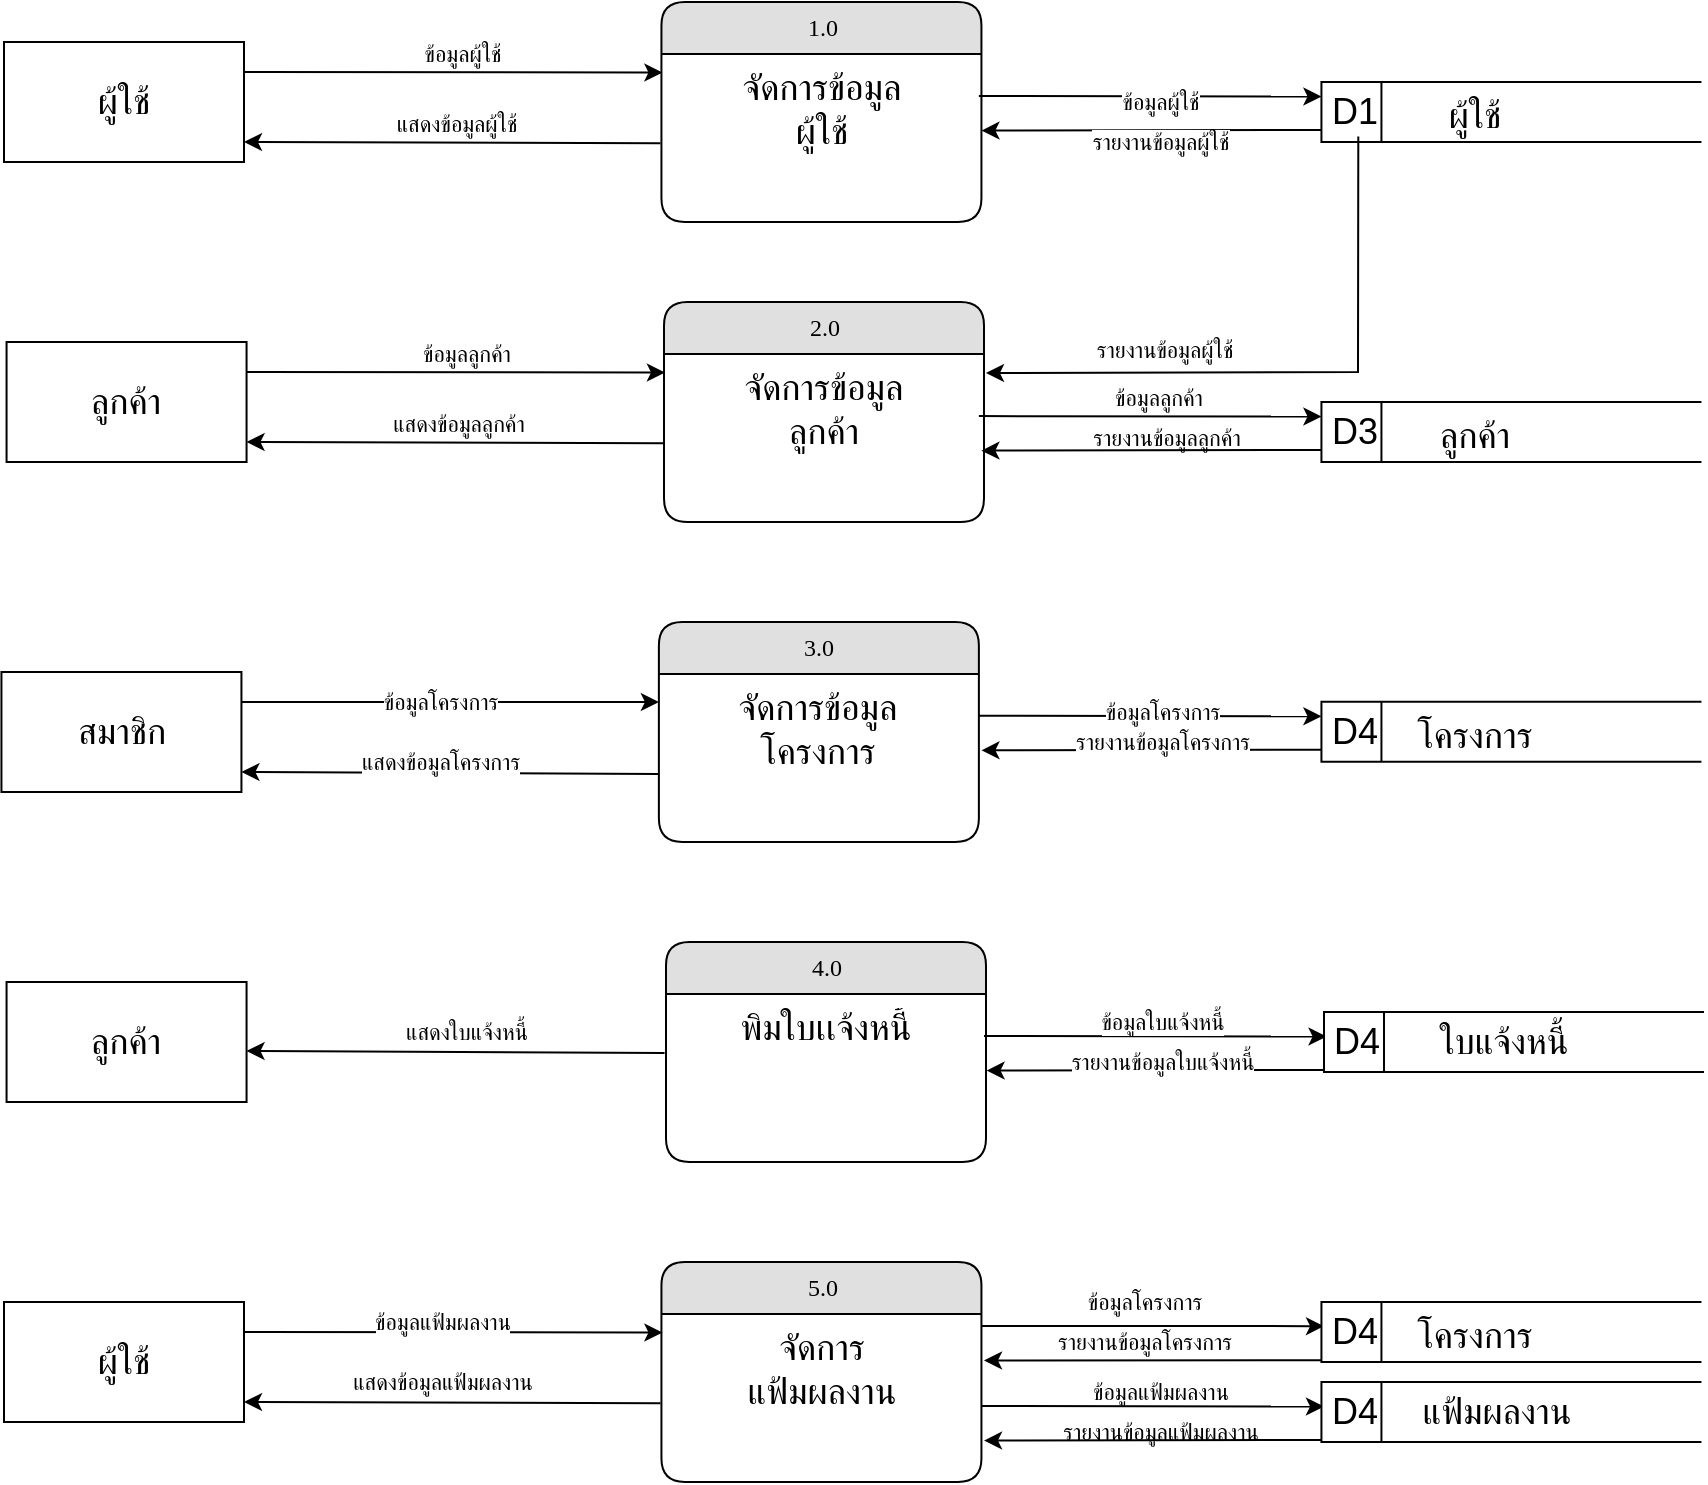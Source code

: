 <mxfile version="25.0.1">
  <diagram name="Page-1" id="b520641d-4fe3-3701-9064-5fc419738815">
    <mxGraphModel dx="2458" dy="549" grid="1" gridSize="10" guides="1" tooltips="1" connect="1" arrows="1" fold="1" page="1" pageScale="1" pageWidth="1100" pageHeight="850" background="none" math="0" shadow="0">
      <root>
        <mxCell id="0" />
        <mxCell id="1" parent="0" />
        <mxCell id="21ea969265ad0168-14" value="1.0" style="swimlane;html=1;fontStyle=0;childLayout=stackLayout;horizontal=1;startSize=26;fillColor=#e0e0e0;horizontalStack=0;resizeParent=1;resizeLast=0;collapsible=1;marginBottom=0;swimlaneFillColor=#ffffff;align=center;rounded=1;shadow=0;comic=0;labelBackgroundColor=none;strokeWidth=1;fontFamily=Verdana;fontSize=12" parent="1" vertex="1">
          <mxGeometry x="-71.28" y="60" width="160" height="110" as="geometry" />
        </mxCell>
        <mxCell id="21ea969265ad0168-15" value="&lt;span style=&quot;font-size: 18px;&quot;&gt;จัดการข้อมูล&lt;br&gt;ผู้ใช้&lt;/span&gt;" style="text;html=1;strokeColor=none;fillColor=none;spacingLeft=4;spacingRight=4;whiteSpace=wrap;overflow=hidden;rotatable=0;points=[[0,0.5],[1,0.5]];portConstraint=eastwest;align=center;" parent="21ea969265ad0168-14" vertex="1">
          <mxGeometry y="26" width="160" height="54" as="geometry" />
        </mxCell>
        <mxCell id="J-rECzXJLJKtCDADrSuw-3" value="&lt;span style=&quot;font-size: 18px; text-wrap-mode: nowrap;&quot;&gt;ผู้ใช้&lt;/span&gt;" style="rounded=0;whiteSpace=wrap;html=1;" parent="1" vertex="1">
          <mxGeometry x="-400" y="80" width="120" height="60" as="geometry" />
        </mxCell>
        <mxCell id="J-rECzXJLJKtCDADrSuw-29" value="3.0" style="swimlane;html=1;fontStyle=0;childLayout=stackLayout;horizontal=1;startSize=26;fillColor=#e0e0e0;horizontalStack=0;resizeParent=1;resizeLast=0;collapsible=1;marginBottom=0;swimlaneFillColor=#ffffff;align=center;rounded=1;shadow=0;comic=0;labelBackgroundColor=none;strokeWidth=1;fontFamily=Verdana;fontSize=12" parent="1" vertex="1">
          <mxGeometry x="-72.56" y="370" width="160" height="110" as="geometry" />
        </mxCell>
        <mxCell id="J-rECzXJLJKtCDADrSuw-30" value="&lt;span style=&quot;font-size: 18px;&quot;&gt;จัดการข้อมูล&lt;/span&gt;&lt;div&gt;&lt;span style=&quot;font-size: 18px;&quot;&gt;โครงการ&lt;/span&gt;&lt;/div&gt;" style="text;html=1;strokeColor=none;fillColor=none;spacingLeft=4;spacingRight=4;whiteSpace=wrap;overflow=hidden;rotatable=0;points=[[0,0.5],[1,0.5]];portConstraint=eastwest;align=center;" parent="J-rECzXJLJKtCDADrSuw-29" vertex="1">
          <mxGeometry y="26" width="160" height="54" as="geometry" />
        </mxCell>
        <mxCell id="J-rECzXJLJKtCDADrSuw-31" value="" style="endArrow=classic;html=1;rounded=0;exitX=1;exitY=0.25;exitDx=0;exitDy=0;entryX=0.003;entryY=0.172;entryDx=0;entryDy=0;entryPerimeter=0;" parent="1" source="J-rECzXJLJKtCDADrSuw-3" target="21ea969265ad0168-15" edge="1">
          <mxGeometry width="50" height="50" relative="1" as="geometry">
            <mxPoint x="-261.28" y="90" as="sourcePoint" />
            <mxPoint x="-67.76" y="92.404" as="targetPoint" />
            <Array as="points" />
          </mxGeometry>
        </mxCell>
        <mxCell id="J-rECzXJLJKtCDADrSuw-40" value="ข้อมูลผู้ใช้" style="edgeLabel;html=1;align=center;verticalAlign=middle;resizable=0;points=[];rotation=0;" parent="J-rECzXJLJKtCDADrSuw-31" vertex="1" connectable="0">
          <mxGeometry x="-0.064" y="2" relative="1" as="geometry">
            <mxPoint x="11" y="-7" as="offset" />
          </mxGeometry>
        </mxCell>
        <mxCell id="J-rECzXJLJKtCDADrSuw-32" value="" style="endArrow=classic;html=1;rounded=0;exitX=-0.003;exitY=0.826;exitDx=0;exitDy=0;entryX=1;entryY=0.833;entryDx=0;entryDy=0;entryPerimeter=0;exitPerimeter=0;" parent="1" source="21ea969265ad0168-15" target="J-rECzXJLJKtCDADrSuw-3" edge="1">
          <mxGeometry width="50" height="50" relative="1" as="geometry">
            <mxPoint x="-71.28" y="122" as="sourcePoint" />
            <mxPoint x="-261.28" y="120" as="targetPoint" />
            <Array as="points" />
          </mxGeometry>
        </mxCell>
        <mxCell id="J-rECzXJLJKtCDADrSuw-41" value="แสดงข้อมูลผู้ใช้" style="edgeLabel;html=1;align=center;verticalAlign=middle;resizable=0;points=[];" parent="J-rECzXJLJKtCDADrSuw-32" vertex="1" connectable="0">
          <mxGeometry x="0.072" y="-2" relative="1" as="geometry">
            <mxPoint x="9" y="-8" as="offset" />
          </mxGeometry>
        </mxCell>
        <mxCell id="J-rECzXJLJKtCDADrSuw-49" value="" style="group" parent="1" vertex="1" connectable="0">
          <mxGeometry x="258.72" y="100" width="190" height="30" as="geometry" />
        </mxCell>
        <mxCell id="J-rECzXJLJKtCDADrSuw-50" value="&lt;font style=&quot;font-size: 18px;&quot;&gt;D1&lt;/font&gt;" style="html=1;dashed=0;whiteSpace=wrap;shape=mxgraph.dfd.dataStoreID;align=left;spacingLeft=3;points=[[0,0],[0.5,0],[1,0],[0,0.5],[1,0.5],[0,1],[0.5,1],[1,1]];container=0;" parent="J-rECzXJLJKtCDADrSuw-49" vertex="1">
          <mxGeometry width="190" height="30" as="geometry" />
        </mxCell>
        <mxCell id="J-rECzXJLJKtCDADrSuw-51" value="&lt;font style=&quot;font-size: 18px; font-weight: normal;&quot;&gt;ผู้ใช้&lt;/font&gt;" style="text;strokeColor=none;fillColor=none;html=1;fontSize=24;fontStyle=1;verticalAlign=middle;align=center;container=0;" parent="J-rECzXJLJKtCDADrSuw-49" vertex="1">
          <mxGeometry x="28.5" width="95" height="30" as="geometry" />
        </mxCell>
        <mxCell id="J-rECzXJLJKtCDADrSuw-52" value="" style="endArrow=classic;html=1;rounded=0;exitX=0.992;exitY=0.389;exitDx=0;exitDy=0;exitPerimeter=0;entryX=0;entryY=0.242;entryDx=0;entryDy=0;entryPerimeter=0;" parent="1" target="J-rECzXJLJKtCDADrSuw-50" edge="1">
          <mxGeometry width="50" height="50" relative="1" as="geometry">
            <mxPoint x="87.44" y="107.006" as="sourcePoint" />
            <mxPoint x="258.72" y="110" as="targetPoint" />
            <Array as="points" />
          </mxGeometry>
        </mxCell>
        <mxCell id="J-rECzXJLJKtCDADrSuw-54" value="" style="endArrow=classic;html=1;rounded=0;exitX=-0.001;exitY=0.799;exitDx=0;exitDy=0;exitPerimeter=0;entryX=1;entryY=0.709;entryDx=0;entryDy=0;entryPerimeter=0;" parent="1" source="J-rECzXJLJKtCDADrSuw-50" edge="1">
          <mxGeometry width="50" height="50" relative="1" as="geometry">
            <mxPoint x="257.72" y="130" as="sourcePoint" />
            <mxPoint x="88.72" y="124.286" as="targetPoint" />
            <Array as="points" />
          </mxGeometry>
        </mxCell>
        <mxCell id="J-rECzXJLJKtCDADrSuw-108" value="&lt;span style=&quot;font-size: 18px;&quot;&gt;สมาชิก&lt;/span&gt;" style="rounded=0;whiteSpace=wrap;html=1;" parent="1" vertex="1">
          <mxGeometry x="-401.28" y="395" width="120" height="60" as="geometry" />
        </mxCell>
        <mxCell id="J-rECzXJLJKtCDADrSuw-109" value="" style="endArrow=classic;html=1;rounded=0;exitX=1;exitY=0.25;exitDx=0;exitDy=0;entryX=0.003;entryY=0.172;entryDx=0;entryDy=0;entryPerimeter=0;" parent="1" source="J-rECzXJLJKtCDADrSuw-108" edge="1">
          <mxGeometry width="50" height="50" relative="1" as="geometry">
            <mxPoint x="-262.56" y="405" as="sourcePoint" />
            <mxPoint x="-72.56" y="410" as="targetPoint" />
            <Array as="points" />
          </mxGeometry>
        </mxCell>
        <mxCell id="J-rECzXJLJKtCDADrSuw-111" value="" style="endArrow=classic;html=1;rounded=0;exitX=-0.003;exitY=0.826;exitDx=0;exitDy=0;entryX=1;entryY=0.833;entryDx=0;entryDy=0;entryPerimeter=0;exitPerimeter=0;" parent="1" target="J-rECzXJLJKtCDADrSuw-108" edge="1">
          <mxGeometry width="50" height="50" relative="1" as="geometry">
            <mxPoint x="-72.56" y="446" as="sourcePoint" />
            <mxPoint x="-262.56" y="435" as="targetPoint" />
            <Array as="points" />
          </mxGeometry>
        </mxCell>
        <mxCell id="J-rECzXJLJKtCDADrSuw-119" value="" style="group" parent="1" vertex="1" connectable="0">
          <mxGeometry x="258.72" y="409.88" width="190" height="30" as="geometry" />
        </mxCell>
        <mxCell id="J-rECzXJLJKtCDADrSuw-120" value="&lt;font style=&quot;font-size: 18px;&quot;&gt;D4&lt;/font&gt;" style="html=1;dashed=0;whiteSpace=wrap;shape=mxgraph.dfd.dataStoreID;align=left;spacingLeft=3;points=[[0,0],[0.5,0],[1,0],[0,0.5],[1,0.5],[0,1],[0.5,1],[1,1]];container=0;" parent="J-rECzXJLJKtCDADrSuw-119" vertex="1">
          <mxGeometry width="190" height="30" as="geometry" />
        </mxCell>
        <mxCell id="J-rECzXJLJKtCDADrSuw-121" value="&lt;span style=&quot;font-size: 18px; font-weight: 400; text-wrap-mode: wrap;&quot;&gt;โครงการ&lt;/span&gt;" style="text;strokeColor=none;fillColor=none;html=1;fontSize=24;fontStyle=1;verticalAlign=middle;align=center;container=0;" parent="J-rECzXJLJKtCDADrSuw-119" vertex="1">
          <mxGeometry x="28.5" width="95" height="30" as="geometry" />
        </mxCell>
        <mxCell id="J-rECzXJLJKtCDADrSuw-122" value="" style="endArrow=classic;html=1;rounded=0;exitX=0.992;exitY=0.389;exitDx=0;exitDy=0;exitPerimeter=0;entryX=0;entryY=0.242;entryDx=0;entryDy=0;entryPerimeter=0;" parent="1" target="J-rECzXJLJKtCDADrSuw-120" edge="1">
          <mxGeometry width="50" height="50" relative="1" as="geometry">
            <mxPoint x="87.44" y="416.886" as="sourcePoint" />
            <mxPoint x="258.72" y="419.88" as="targetPoint" />
            <Array as="points" />
          </mxGeometry>
        </mxCell>
        <mxCell id="J-rECzXJLJKtCDADrSuw-124" value="" style="endArrow=classic;html=1;rounded=0;exitX=-0.001;exitY=0.799;exitDx=0;exitDy=0;exitPerimeter=0;entryX=1;entryY=0.709;entryDx=0;entryDy=0;entryPerimeter=0;" parent="1" source="J-rECzXJLJKtCDADrSuw-120" edge="1">
          <mxGeometry width="50" height="50" relative="1" as="geometry">
            <mxPoint x="257.72" y="439.88" as="sourcePoint" />
            <mxPoint x="88.72" y="434.166" as="targetPoint" />
            <Array as="points" />
          </mxGeometry>
        </mxCell>
        <mxCell id="J-rECzXJLJKtCDADrSuw-140" value="4.0" style="swimlane;html=1;fontStyle=0;childLayout=stackLayout;horizontal=1;startSize=26;fillColor=#e0e0e0;horizontalStack=0;resizeParent=1;resizeLast=0;collapsible=1;marginBottom=0;swimlaneFillColor=#ffffff;align=center;rounded=1;shadow=0;comic=0;labelBackgroundColor=none;strokeWidth=1;fontFamily=Verdana;fontSize=12" parent="1" vertex="1">
          <mxGeometry x="-69" y="530" width="160" height="110" as="geometry" />
        </mxCell>
        <mxCell id="J-rECzXJLJKtCDADrSuw-202" value="&lt;span style=&quot;font-size: 18px;&quot;&gt;พิมใบเเจ้งหนี้&lt;/span&gt;" style="text;html=1;strokeColor=none;fillColor=none;spacingLeft=4;spacingRight=4;whiteSpace=wrap;overflow=hidden;rotatable=0;points=[[0,0.5],[1,0.5]];portConstraint=eastwest;align=center;" parent="J-rECzXJLJKtCDADrSuw-140" vertex="1">
          <mxGeometry y="26" width="160" height="54" as="geometry" />
        </mxCell>
        <mxCell id="J-rECzXJLJKtCDADrSuw-142" value="&lt;span style=&quot;font-size: 18px;&quot;&gt;ลูกค้า&lt;/span&gt;" style="rounded=0;whiteSpace=wrap;html=1;" parent="1" vertex="1">
          <mxGeometry x="-398.72" y="550" width="120" height="60" as="geometry" />
        </mxCell>
        <mxCell id="J-rECzXJLJKtCDADrSuw-159" value="" style="endArrow=classic;html=1;rounded=0;exitX=0.992;exitY=0.389;exitDx=0;exitDy=0;exitPerimeter=0;entryX=0;entryY=0.242;entryDx=0;entryDy=0;entryPerimeter=0;" parent="1" edge="1">
          <mxGeometry width="50" height="50" relative="1" as="geometry">
            <mxPoint x="90.0" y="577.006" as="sourcePoint" />
            <mxPoint x="261.28" y="577.26" as="targetPoint" />
            <Array as="points" />
          </mxGeometry>
        </mxCell>
        <mxCell id="J-rECzXJLJKtCDADrSuw-161" value="" style="endArrow=classic;html=1;rounded=0;exitX=-0.001;exitY=0.799;exitDx=0;exitDy=0;exitPerimeter=0;entryX=1;entryY=0.709;entryDx=0;entryDy=0;entryPerimeter=0;" parent="1" edge="1">
          <mxGeometry width="50" height="50" relative="1" as="geometry">
            <mxPoint x="261.09" y="593.97" as="sourcePoint" />
            <mxPoint x="91.28" y="594.286" as="targetPoint" />
            <Array as="points" />
          </mxGeometry>
        </mxCell>
        <mxCell id="J-rECzXJLJKtCDADrSuw-206" value="5.0" style="swimlane;html=1;fontStyle=0;childLayout=stackLayout;horizontal=1;startSize=26;fillColor=#e0e0e0;horizontalStack=0;resizeParent=1;resizeLast=0;collapsible=1;marginBottom=0;swimlaneFillColor=#ffffff;align=center;rounded=1;shadow=0;comic=0;labelBackgroundColor=none;strokeWidth=1;fontFamily=Verdana;fontSize=12" parent="1" vertex="1">
          <mxGeometry x="-71.28" y="690" width="160" height="110" as="geometry" />
        </mxCell>
        <mxCell id="J-rECzXJLJKtCDADrSuw-207" value="&lt;span style=&quot;font-size: 18px;&quot;&gt;จัดการ&lt;/span&gt;&lt;div&gt;&lt;span style=&quot;font-size: 18px;&quot;&gt;แฟ้มผลงาน&lt;/span&gt;&lt;/div&gt;" style="text;html=1;strokeColor=none;fillColor=none;spacingLeft=4;spacingRight=4;whiteSpace=wrap;overflow=hidden;rotatable=0;points=[[0,0.5],[1,0.5]];portConstraint=eastwest;align=center;" parent="J-rECzXJLJKtCDADrSuw-206" vertex="1">
          <mxGeometry y="26" width="160" height="54" as="geometry" />
        </mxCell>
        <mxCell id="J-rECzXJLJKtCDADrSuw-208" value="&lt;span style=&quot;font-size: 18px; text-wrap-mode: nowrap;&quot;&gt;ผู้ใช้&lt;/span&gt;" style="rounded=0;whiteSpace=wrap;html=1;" parent="1" vertex="1">
          <mxGeometry x="-400" y="710" width="120" height="60" as="geometry" />
        </mxCell>
        <mxCell id="J-rECzXJLJKtCDADrSuw-209" value="" style="endArrow=classic;html=1;rounded=0;exitX=1;exitY=0.25;exitDx=0;exitDy=0;entryX=0.003;entryY=0.172;entryDx=0;entryDy=0;entryPerimeter=0;" parent="1" source="J-rECzXJLJKtCDADrSuw-208" edge="1">
          <mxGeometry width="50" height="50" relative="1" as="geometry">
            <mxPoint x="-261.28" y="720" as="sourcePoint" />
            <mxPoint x="-70.8" y="725.288" as="targetPoint" />
            <Array as="points" />
          </mxGeometry>
        </mxCell>
        <mxCell id="J-rECzXJLJKtCDADrSuw-211" value="" style="endArrow=classic;html=1;rounded=0;exitX=-0.003;exitY=0.826;exitDx=0;exitDy=0;entryX=1;entryY=0.833;entryDx=0;entryDy=0;entryPerimeter=0;exitPerimeter=0;" parent="1" target="J-rECzXJLJKtCDADrSuw-208" edge="1">
          <mxGeometry width="50" height="50" relative="1" as="geometry">
            <mxPoint x="-71.76" y="760.604" as="sourcePoint" />
            <mxPoint x="-261.28" y="750" as="targetPoint" />
            <Array as="points" />
          </mxGeometry>
        </mxCell>
        <mxCell id="J-rECzXJLJKtCDADrSuw-235" value="" style="endArrow=classic;html=1;rounded=0;exitX=-0.003;exitY=0.826;exitDx=0;exitDy=0;entryX=1;entryY=0.833;entryDx=0;entryDy=0;entryPerimeter=0;exitPerimeter=0;" parent="1" edge="1">
          <mxGeometry width="50" height="50" relative="1" as="geometry">
            <mxPoint x="-69.72" y="585.5" as="sourcePoint" />
            <mxPoint x="-278.72" y="584.5" as="targetPoint" />
            <Array as="points" />
          </mxGeometry>
        </mxCell>
        <mxCell id="J-rECzXJLJKtCDADrSuw-236" value="แสดงใบแจ้งหนี้" style="edgeLabel;html=1;align=center;verticalAlign=middle;resizable=0;points=[];" parent="J-rECzXJLJKtCDADrSuw-235" vertex="1" connectable="0">
          <mxGeometry x="0.072" y="-2" relative="1" as="geometry">
            <mxPoint x="12" y="-8" as="offset" />
          </mxGeometry>
        </mxCell>
        <mxCell id="J-rECzXJLJKtCDADrSuw-248" value="ข้อมูลใบแจ้งหนี้" style="edgeLabel;html=1;align=center;verticalAlign=middle;resizable=0;points=[];" parent="J-rECzXJLJKtCDADrSuw-235" vertex="1" connectable="0">
          <mxGeometry x="0.072" y="-2" relative="1" as="geometry">
            <mxPoint x="360" y="-13" as="offset" />
          </mxGeometry>
        </mxCell>
        <mxCell id="J-rECzXJLJKtCDADrSuw-249" value="รายงานข้อมูลใบแจ้งหนี้" style="edgeLabel;html=1;align=center;verticalAlign=middle;resizable=0;points=[];" parent="J-rECzXJLJKtCDADrSuw-235" vertex="1" connectable="0">
          <mxGeometry x="0.072" y="-2" relative="1" as="geometry">
            <mxPoint x="360" y="7" as="offset" />
          </mxGeometry>
        </mxCell>
        <mxCell id="J-rECzXJLJKtCDADrSuw-250" value="ข้อมูลผู้ใช้" style="edgeLabel;html=1;align=center;verticalAlign=middle;resizable=0;points=[];" parent="J-rECzXJLJKtCDADrSuw-235" vertex="1" connectable="0">
          <mxGeometry x="0.072" y="-2" relative="1" as="geometry">
            <mxPoint x="359" y="-473" as="offset" />
          </mxGeometry>
        </mxCell>
        <mxCell id="J-rECzXJLJKtCDADrSuw-251" value="รายงานข้อมูลผู้ใช้" style="edgeLabel;html=1;align=center;verticalAlign=middle;resizable=0;points=[];" parent="J-rECzXJLJKtCDADrSuw-235" vertex="1" connectable="0">
          <mxGeometry x="0.072" y="-2" relative="1" as="geometry">
            <mxPoint x="359" y="-453" as="offset" />
          </mxGeometry>
        </mxCell>
        <mxCell id="J-rECzXJLJKtCDADrSuw-256" value="แสดงข้อมูลโครงการ" style="edgeLabel;html=1;align=center;verticalAlign=middle;resizable=0;points=[];" parent="J-rECzXJLJKtCDADrSuw-235" vertex="1" connectable="0">
          <mxGeometry x="0.072" y="-2" relative="1" as="geometry">
            <mxPoint x="-1" y="-143" as="offset" />
          </mxGeometry>
        </mxCell>
        <mxCell id="J-rECzXJLJKtCDADrSuw-259" value="ข้อมูลโครงการ" style="edgeLabel;html=1;align=center;verticalAlign=middle;resizable=0;points=[];" parent="J-rECzXJLJKtCDADrSuw-235" vertex="1" connectable="0">
          <mxGeometry x="0.072" y="-2" relative="1" as="geometry">
            <mxPoint x="-1" y="-173" as="offset" />
          </mxGeometry>
        </mxCell>
        <mxCell id="J-rECzXJLJKtCDADrSuw-260" value="ข้อมูลโครงการ" style="edgeLabel;html=1;align=center;verticalAlign=middle;resizable=0;points=[];" parent="J-rECzXJLJKtCDADrSuw-235" vertex="1" connectable="0">
          <mxGeometry x="0.072" y="-2" relative="1" as="geometry">
            <mxPoint x="360" y="-168" as="offset" />
          </mxGeometry>
        </mxCell>
        <mxCell id="J-rECzXJLJKtCDADrSuw-261" value="รายงานข้อมูลโครงการ" style="edgeLabel;html=1;align=center;verticalAlign=middle;resizable=0;points=[];" parent="J-rECzXJLJKtCDADrSuw-235" vertex="1" connectable="0">
          <mxGeometry x="0.072" y="-2" relative="1" as="geometry">
            <mxPoint x="360" y="-153" as="offset" />
          </mxGeometry>
        </mxCell>
        <mxCell id="J-rECzXJLJKtCDADrSuw-265" value="ข้อมูลโครงการ" style="edgeLabel;html=1;align=center;verticalAlign=middle;resizable=0;points=[];" parent="J-rECzXJLJKtCDADrSuw-235" vertex="1" connectable="0">
          <mxGeometry x="0.072" y="-2" relative="1" as="geometry">
            <mxPoint x="351" y="127" as="offset" />
          </mxGeometry>
        </mxCell>
        <mxCell id="J-rECzXJLJKtCDADrSuw-266" value="รายงานข้อมูลโครงการ" style="edgeLabel;html=1;align=center;verticalAlign=middle;resizable=0;points=[];" parent="J-rECzXJLJKtCDADrSuw-235" vertex="1" connectable="0">
          <mxGeometry x="0.072" y="-2" relative="1" as="geometry">
            <mxPoint x="351" y="147" as="offset" />
          </mxGeometry>
        </mxCell>
        <mxCell id="J-rECzXJLJKtCDADrSuw-272" value="ข้อมูลแฟ้มผลงาน" style="edgeLabel;html=1;align=center;verticalAlign=middle;resizable=0;points=[];" parent="J-rECzXJLJKtCDADrSuw-235" vertex="1" connectable="0">
          <mxGeometry x="0.072" y="-2" relative="1" as="geometry">
            <mxPoint x="359" y="172" as="offset" />
          </mxGeometry>
        </mxCell>
        <mxCell id="J-rECzXJLJKtCDADrSuw-273" value="รายงานข้อมูลแฟ้มผลงาน" style="edgeLabel;html=1;align=center;verticalAlign=middle;resizable=0;points=[];" parent="J-rECzXJLJKtCDADrSuw-235" vertex="1" connectable="0">
          <mxGeometry x="0.072" y="-2" relative="1" as="geometry">
            <mxPoint x="359" y="192" as="offset" />
          </mxGeometry>
        </mxCell>
        <mxCell id="J-rECzXJLJKtCDADrSuw-277" value="ข้อมูลแฟ้มผลงาน" style="edgeLabel;html=1;align=center;verticalAlign=middle;resizable=0;points=[];" parent="J-rECzXJLJKtCDADrSuw-235" vertex="1" connectable="0">
          <mxGeometry x="0.072" y="-2" relative="1" as="geometry">
            <mxPoint y="137" as="offset" />
          </mxGeometry>
        </mxCell>
        <mxCell id="J-rECzXJLJKtCDADrSuw-278" value="แสดงข้อมูลแฟ้มผลงาน" style="edgeLabel;html=1;align=center;verticalAlign=middle;resizable=0;points=[];" parent="J-rECzXJLJKtCDADrSuw-235" vertex="1" connectable="0">
          <mxGeometry x="0.072" y="-2" relative="1" as="geometry">
            <mxPoint y="167" as="offset" />
          </mxGeometry>
        </mxCell>
        <mxCell id="q0jEr9tOCAXGT7uGepia-21" value="ข้อมูลลูกค้า" style="edgeLabel;html=1;align=center;verticalAlign=middle;resizable=0;points=[];" vertex="1" connectable="0" parent="J-rECzXJLJKtCDADrSuw-235">
          <mxGeometry x="0.072" y="-2" relative="1" as="geometry">
            <mxPoint x="358" y="-325" as="offset" />
          </mxGeometry>
        </mxCell>
        <mxCell id="q0jEr9tOCAXGT7uGepia-22" value="รายงานข้อมูลลูกค้า" style="edgeLabel;html=1;align=center;verticalAlign=middle;resizable=0;points=[];" vertex="1" connectable="0" parent="J-rECzXJLJKtCDADrSuw-235">
          <mxGeometry x="0.072" y="-2" relative="1" as="geometry">
            <mxPoint x="362" y="-305" as="offset" />
          </mxGeometry>
        </mxCell>
        <mxCell id="q0jEr9tOCAXGT7uGepia-26" value="รายงานข้อมูลผู้ใช้" style="edgeLabel;html=1;align=center;verticalAlign=middle;resizable=0;points=[];" vertex="1" connectable="0" parent="J-rECzXJLJKtCDADrSuw-235">
          <mxGeometry x="0.072" y="-2" relative="1" as="geometry">
            <mxPoint x="361" y="-349" as="offset" />
          </mxGeometry>
        </mxCell>
        <mxCell id="J-rECzXJLJKtCDADrSuw-245" value="" style="group" parent="1" vertex="1" connectable="0">
          <mxGeometry x="260" y="565" width="190" height="30" as="geometry" />
        </mxCell>
        <mxCell id="J-rECzXJLJKtCDADrSuw-246" value="&lt;font style=&quot;font-size: 18px;&quot;&gt;D4&lt;/font&gt;" style="html=1;dashed=0;whiteSpace=wrap;shape=mxgraph.dfd.dataStoreID;align=left;spacingLeft=3;points=[[0,0],[0.5,0],[1,0],[0,0.5],[1,0.5],[0,1],[0.5,1],[1,1]];container=0;" parent="J-rECzXJLJKtCDADrSuw-245" vertex="1">
          <mxGeometry width="190" height="30" as="geometry" />
        </mxCell>
        <mxCell id="J-rECzXJLJKtCDADrSuw-244" value="&lt;font style=&quot;font-size: 18px;&quot;&gt;ใบแจ้งหนี้&lt;/font&gt;" style="text;strokeColor=none;align=center;fillColor=none;html=1;verticalAlign=middle;whiteSpace=wrap;rounded=0;" parent="J-rECzXJLJKtCDADrSuw-245" vertex="1">
          <mxGeometry x="50" width="80" height="30" as="geometry" />
        </mxCell>
        <mxCell id="J-rECzXJLJKtCDADrSuw-263" value="" style="endArrow=classic;html=1;rounded=0;exitX=0.992;exitY=0.389;exitDx=0;exitDy=0;exitPerimeter=0;entryX=0;entryY=0.242;entryDx=0;entryDy=0;entryPerimeter=0;" parent="1" edge="1">
          <mxGeometry width="50" height="50" relative="1" as="geometry">
            <mxPoint x="88.72" y="721.966" as="sourcePoint" />
            <mxPoint x="260" y="722.08" as="targetPoint" />
            <Array as="points" />
          </mxGeometry>
        </mxCell>
        <mxCell id="J-rECzXJLJKtCDADrSuw-264" value="" style="endArrow=classic;html=1;rounded=0;exitX=-0.001;exitY=0.799;exitDx=0;exitDy=0;exitPerimeter=0;entryX=1;entryY=0.709;entryDx=0;entryDy=0;entryPerimeter=0;" parent="1" edge="1">
          <mxGeometry width="50" height="50" relative="1" as="geometry">
            <mxPoint x="260" y="739.08" as="sourcePoint" />
            <mxPoint x="90" y="739.246" as="targetPoint" />
            <Array as="points" />
          </mxGeometry>
        </mxCell>
        <mxCell id="J-rECzXJLJKtCDADrSuw-267" value="" style="group" parent="1" vertex="1" connectable="0">
          <mxGeometry x="258.72" y="710" width="190" height="30" as="geometry" />
        </mxCell>
        <mxCell id="J-rECzXJLJKtCDADrSuw-268" value="&lt;font style=&quot;font-size: 18px;&quot;&gt;D4&lt;/font&gt;" style="html=1;dashed=0;whiteSpace=wrap;shape=mxgraph.dfd.dataStoreID;align=left;spacingLeft=3;points=[[0,0],[0.5,0],[1,0],[0,0.5],[1,0.5],[0,1],[0.5,1],[1,1]];container=0;" parent="J-rECzXJLJKtCDADrSuw-267" vertex="1">
          <mxGeometry width="190" height="30" as="geometry" />
        </mxCell>
        <mxCell id="J-rECzXJLJKtCDADrSuw-269" value="&lt;span style=&quot;font-size: 18px; font-weight: 400; text-wrap-mode: wrap;&quot;&gt;โครงการ&lt;/span&gt;" style="text;strokeColor=none;fillColor=none;html=1;fontSize=24;fontStyle=1;verticalAlign=middle;align=center;container=0;" parent="J-rECzXJLJKtCDADrSuw-267" vertex="1">
          <mxGeometry x="28.5" width="95" height="30" as="geometry" />
        </mxCell>
        <mxCell id="J-rECzXJLJKtCDADrSuw-270" value="" style="endArrow=classic;html=1;rounded=0;exitX=0.992;exitY=0.389;exitDx=0;exitDy=0;exitPerimeter=0;entryX=0;entryY=0.242;entryDx=0;entryDy=0;entryPerimeter=0;" parent="1" edge="1">
          <mxGeometry width="50" height="50" relative="1" as="geometry">
            <mxPoint x="88.72" y="762.006" as="sourcePoint" />
            <mxPoint x="260" y="762.26" as="targetPoint" />
            <Array as="points" />
          </mxGeometry>
        </mxCell>
        <mxCell id="J-rECzXJLJKtCDADrSuw-271" value="" style="endArrow=classic;html=1;rounded=0;exitX=-0.001;exitY=0.799;exitDx=0;exitDy=0;exitPerimeter=0;entryX=1;entryY=0.709;entryDx=0;entryDy=0;entryPerimeter=0;" parent="1" edge="1">
          <mxGeometry width="50" height="50" relative="1" as="geometry">
            <mxPoint x="259.81" y="778.97" as="sourcePoint" />
            <mxPoint x="90" y="779.286" as="targetPoint" />
            <Array as="points" />
          </mxGeometry>
        </mxCell>
        <mxCell id="J-rECzXJLJKtCDADrSuw-274" value="" style="group" parent="1" vertex="1" connectable="0">
          <mxGeometry x="258.72" y="750" width="190" height="30" as="geometry" />
        </mxCell>
        <mxCell id="J-rECzXJLJKtCDADrSuw-275" value="&lt;font style=&quot;font-size: 18px;&quot;&gt;D4&lt;/font&gt;" style="html=1;dashed=0;whiteSpace=wrap;shape=mxgraph.dfd.dataStoreID;align=left;spacingLeft=3;points=[[0,0],[0.5,0],[1,0],[0,0.5],[1,0.5],[0,1],[0.5,1],[1,1]];container=0;" parent="J-rECzXJLJKtCDADrSuw-274" vertex="1">
          <mxGeometry width="190" height="30" as="geometry" />
        </mxCell>
        <mxCell id="J-rECzXJLJKtCDADrSuw-276" value="&lt;div&gt;&lt;span style=&quot;font-size: 18px;&quot;&gt;แฟ้มผลงาน&lt;/span&gt;&lt;/div&gt;" style="text;strokeColor=none;align=center;fillColor=none;html=1;verticalAlign=middle;whiteSpace=wrap;rounded=0;" parent="J-rECzXJLJKtCDADrSuw-274" vertex="1">
          <mxGeometry x="35" width="105" height="30" as="geometry" />
        </mxCell>
        <mxCell id="q0jEr9tOCAXGT7uGepia-1" value="2.0" style="swimlane;html=1;fontStyle=0;childLayout=stackLayout;horizontal=1;startSize=26;fillColor=#e0e0e0;horizontalStack=0;resizeParent=1;resizeLast=0;collapsible=1;marginBottom=0;swimlaneFillColor=#ffffff;align=center;rounded=1;shadow=0;comic=0;labelBackgroundColor=none;strokeWidth=1;fontFamily=Verdana;fontSize=12" vertex="1" parent="1">
          <mxGeometry x="-70" y="210" width="160" height="110" as="geometry" />
        </mxCell>
        <mxCell id="q0jEr9tOCAXGT7uGepia-2" value="&lt;span style=&quot;font-size: 18px;&quot;&gt;จัดการข้อมูล&lt;br&gt;ลูกค้า&lt;/span&gt;" style="text;html=1;strokeColor=none;fillColor=none;spacingLeft=4;spacingRight=4;whiteSpace=wrap;overflow=hidden;rotatable=0;points=[[0,0.5],[1,0.5]];portConstraint=eastwest;align=center;" vertex="1" parent="q0jEr9tOCAXGT7uGepia-1">
          <mxGeometry y="26" width="160" height="54" as="geometry" />
        </mxCell>
        <mxCell id="q0jEr9tOCAXGT7uGepia-3" value="&lt;font style=&quot;font-size: 18px;&quot;&gt;ลูกค้า&lt;/font&gt;" style="rounded=0;whiteSpace=wrap;html=1;" vertex="1" parent="1">
          <mxGeometry x="-398.72" y="230" width="120" height="60" as="geometry" />
        </mxCell>
        <mxCell id="q0jEr9tOCAXGT7uGepia-4" value="" style="endArrow=classic;html=1;rounded=0;exitX=1;exitY=0.25;exitDx=0;exitDy=0;entryX=0.003;entryY=0.172;entryDx=0;entryDy=0;entryPerimeter=0;" edge="1" source="q0jEr9tOCAXGT7uGepia-3" target="q0jEr9tOCAXGT7uGepia-2" parent="1">
          <mxGeometry width="50" height="50" relative="1" as="geometry">
            <mxPoint x="-260.0" y="240" as="sourcePoint" />
            <mxPoint x="-66.48" y="242.404" as="targetPoint" />
            <Array as="points" />
          </mxGeometry>
        </mxCell>
        <mxCell id="q0jEr9tOCAXGT7uGepia-5" value="ข้อมูลลูกค้า" style="edgeLabel;html=1;align=center;verticalAlign=middle;resizable=0;points=[];rotation=0;" vertex="1" connectable="0" parent="q0jEr9tOCAXGT7uGepia-4">
          <mxGeometry x="-0.064" y="2" relative="1" as="geometry">
            <mxPoint x="11" y="-7" as="offset" />
          </mxGeometry>
        </mxCell>
        <mxCell id="q0jEr9tOCAXGT7uGepia-6" value="" style="endArrow=classic;html=1;rounded=0;exitX=-0.003;exitY=0.826;exitDx=0;exitDy=0;entryX=1;entryY=0.833;entryDx=0;entryDy=0;entryPerimeter=0;exitPerimeter=0;" edge="1" source="q0jEr9tOCAXGT7uGepia-2" target="q0jEr9tOCAXGT7uGepia-3" parent="1">
          <mxGeometry width="50" height="50" relative="1" as="geometry">
            <mxPoint x="-70" y="272" as="sourcePoint" />
            <mxPoint x="-260.0" y="270" as="targetPoint" />
            <Array as="points" />
          </mxGeometry>
        </mxCell>
        <mxCell id="q0jEr9tOCAXGT7uGepia-7" value="แสดงข้อมูลลูกค้า" style="edgeLabel;html=1;align=center;verticalAlign=middle;resizable=0;points=[];" vertex="1" connectable="0" parent="q0jEr9tOCAXGT7uGepia-6">
          <mxGeometry x="0.072" y="-2" relative="1" as="geometry">
            <mxPoint x="9" y="-8" as="offset" />
          </mxGeometry>
        </mxCell>
        <mxCell id="q0jEr9tOCAXGT7uGepia-13" value="" style="group" vertex="1" connectable="0" parent="1">
          <mxGeometry x="258.72" y="260.03" width="190" height="30" as="geometry" />
        </mxCell>
        <mxCell id="q0jEr9tOCAXGT7uGepia-14" value="&lt;font style=&quot;font-size: 18px;&quot;&gt;D3&lt;/font&gt;" style="html=1;dashed=0;whiteSpace=wrap;shape=mxgraph.dfd.dataStoreID;align=left;spacingLeft=3;points=[[0,0],[0.5,0],[1,0],[0,0.5],[1,0.5],[0,1],[0.5,1],[1,1]];container=0;" vertex="1" parent="q0jEr9tOCAXGT7uGepia-13">
          <mxGeometry width="190" height="30" as="geometry" />
        </mxCell>
        <mxCell id="q0jEr9tOCAXGT7uGepia-15" value="&lt;span style=&quot;font-size: 18px; font-weight: 400; text-wrap-mode: wrap;&quot;&gt;ลูกค้า&lt;/span&gt;" style="text;strokeColor=none;fillColor=none;html=1;fontSize=24;fontStyle=1;verticalAlign=middle;align=center;container=0;" vertex="1" parent="q0jEr9tOCAXGT7uGepia-13">
          <mxGeometry x="28.5" width="95" height="30" as="geometry" />
        </mxCell>
        <mxCell id="q0jEr9tOCAXGT7uGepia-16" value="" style="endArrow=classic;html=1;rounded=0;exitX=0.992;exitY=0.389;exitDx=0;exitDy=0;exitPerimeter=0;entryX=0;entryY=0.242;entryDx=0;entryDy=0;entryPerimeter=0;" edge="1" target="q0jEr9tOCAXGT7uGepia-14" parent="1">
          <mxGeometry width="50" height="50" relative="1" as="geometry">
            <mxPoint x="87.44" y="267.036" as="sourcePoint" />
            <mxPoint x="258.72" y="270.03" as="targetPoint" />
            <Array as="points" />
          </mxGeometry>
        </mxCell>
        <mxCell id="q0jEr9tOCAXGT7uGepia-17" value="" style="endArrow=classic;html=1;rounded=0;exitX=-0.001;exitY=0.799;exitDx=0;exitDy=0;exitPerimeter=0;entryX=1;entryY=0.709;entryDx=0;entryDy=0;entryPerimeter=0;" edge="1" source="q0jEr9tOCAXGT7uGepia-14" parent="1">
          <mxGeometry width="50" height="50" relative="1" as="geometry">
            <mxPoint x="257.72" y="290.03" as="sourcePoint" />
            <mxPoint x="88.72" y="284.316" as="targetPoint" />
            <Array as="points" />
          </mxGeometry>
        </mxCell>
        <mxCell id="q0jEr9tOCAXGT7uGepia-25" value="" style="endArrow=classic;html=1;rounded=0;entryX=1;entryY=0.709;entryDx=0;entryDy=0;entryPerimeter=0;exitX=0.097;exitY=0.907;exitDx=0;exitDy=0;exitPerimeter=0;" edge="1" parent="1" source="J-rECzXJLJKtCDADrSuw-50">
          <mxGeometry width="50" height="50" relative="1" as="geometry">
            <mxPoint x="325" y="140" as="sourcePoint" />
            <mxPoint x="91" y="245.486" as="targetPoint" />
            <Array as="points">
              <mxPoint x="277" y="245" />
            </Array>
          </mxGeometry>
        </mxCell>
      </root>
    </mxGraphModel>
  </diagram>
</mxfile>
